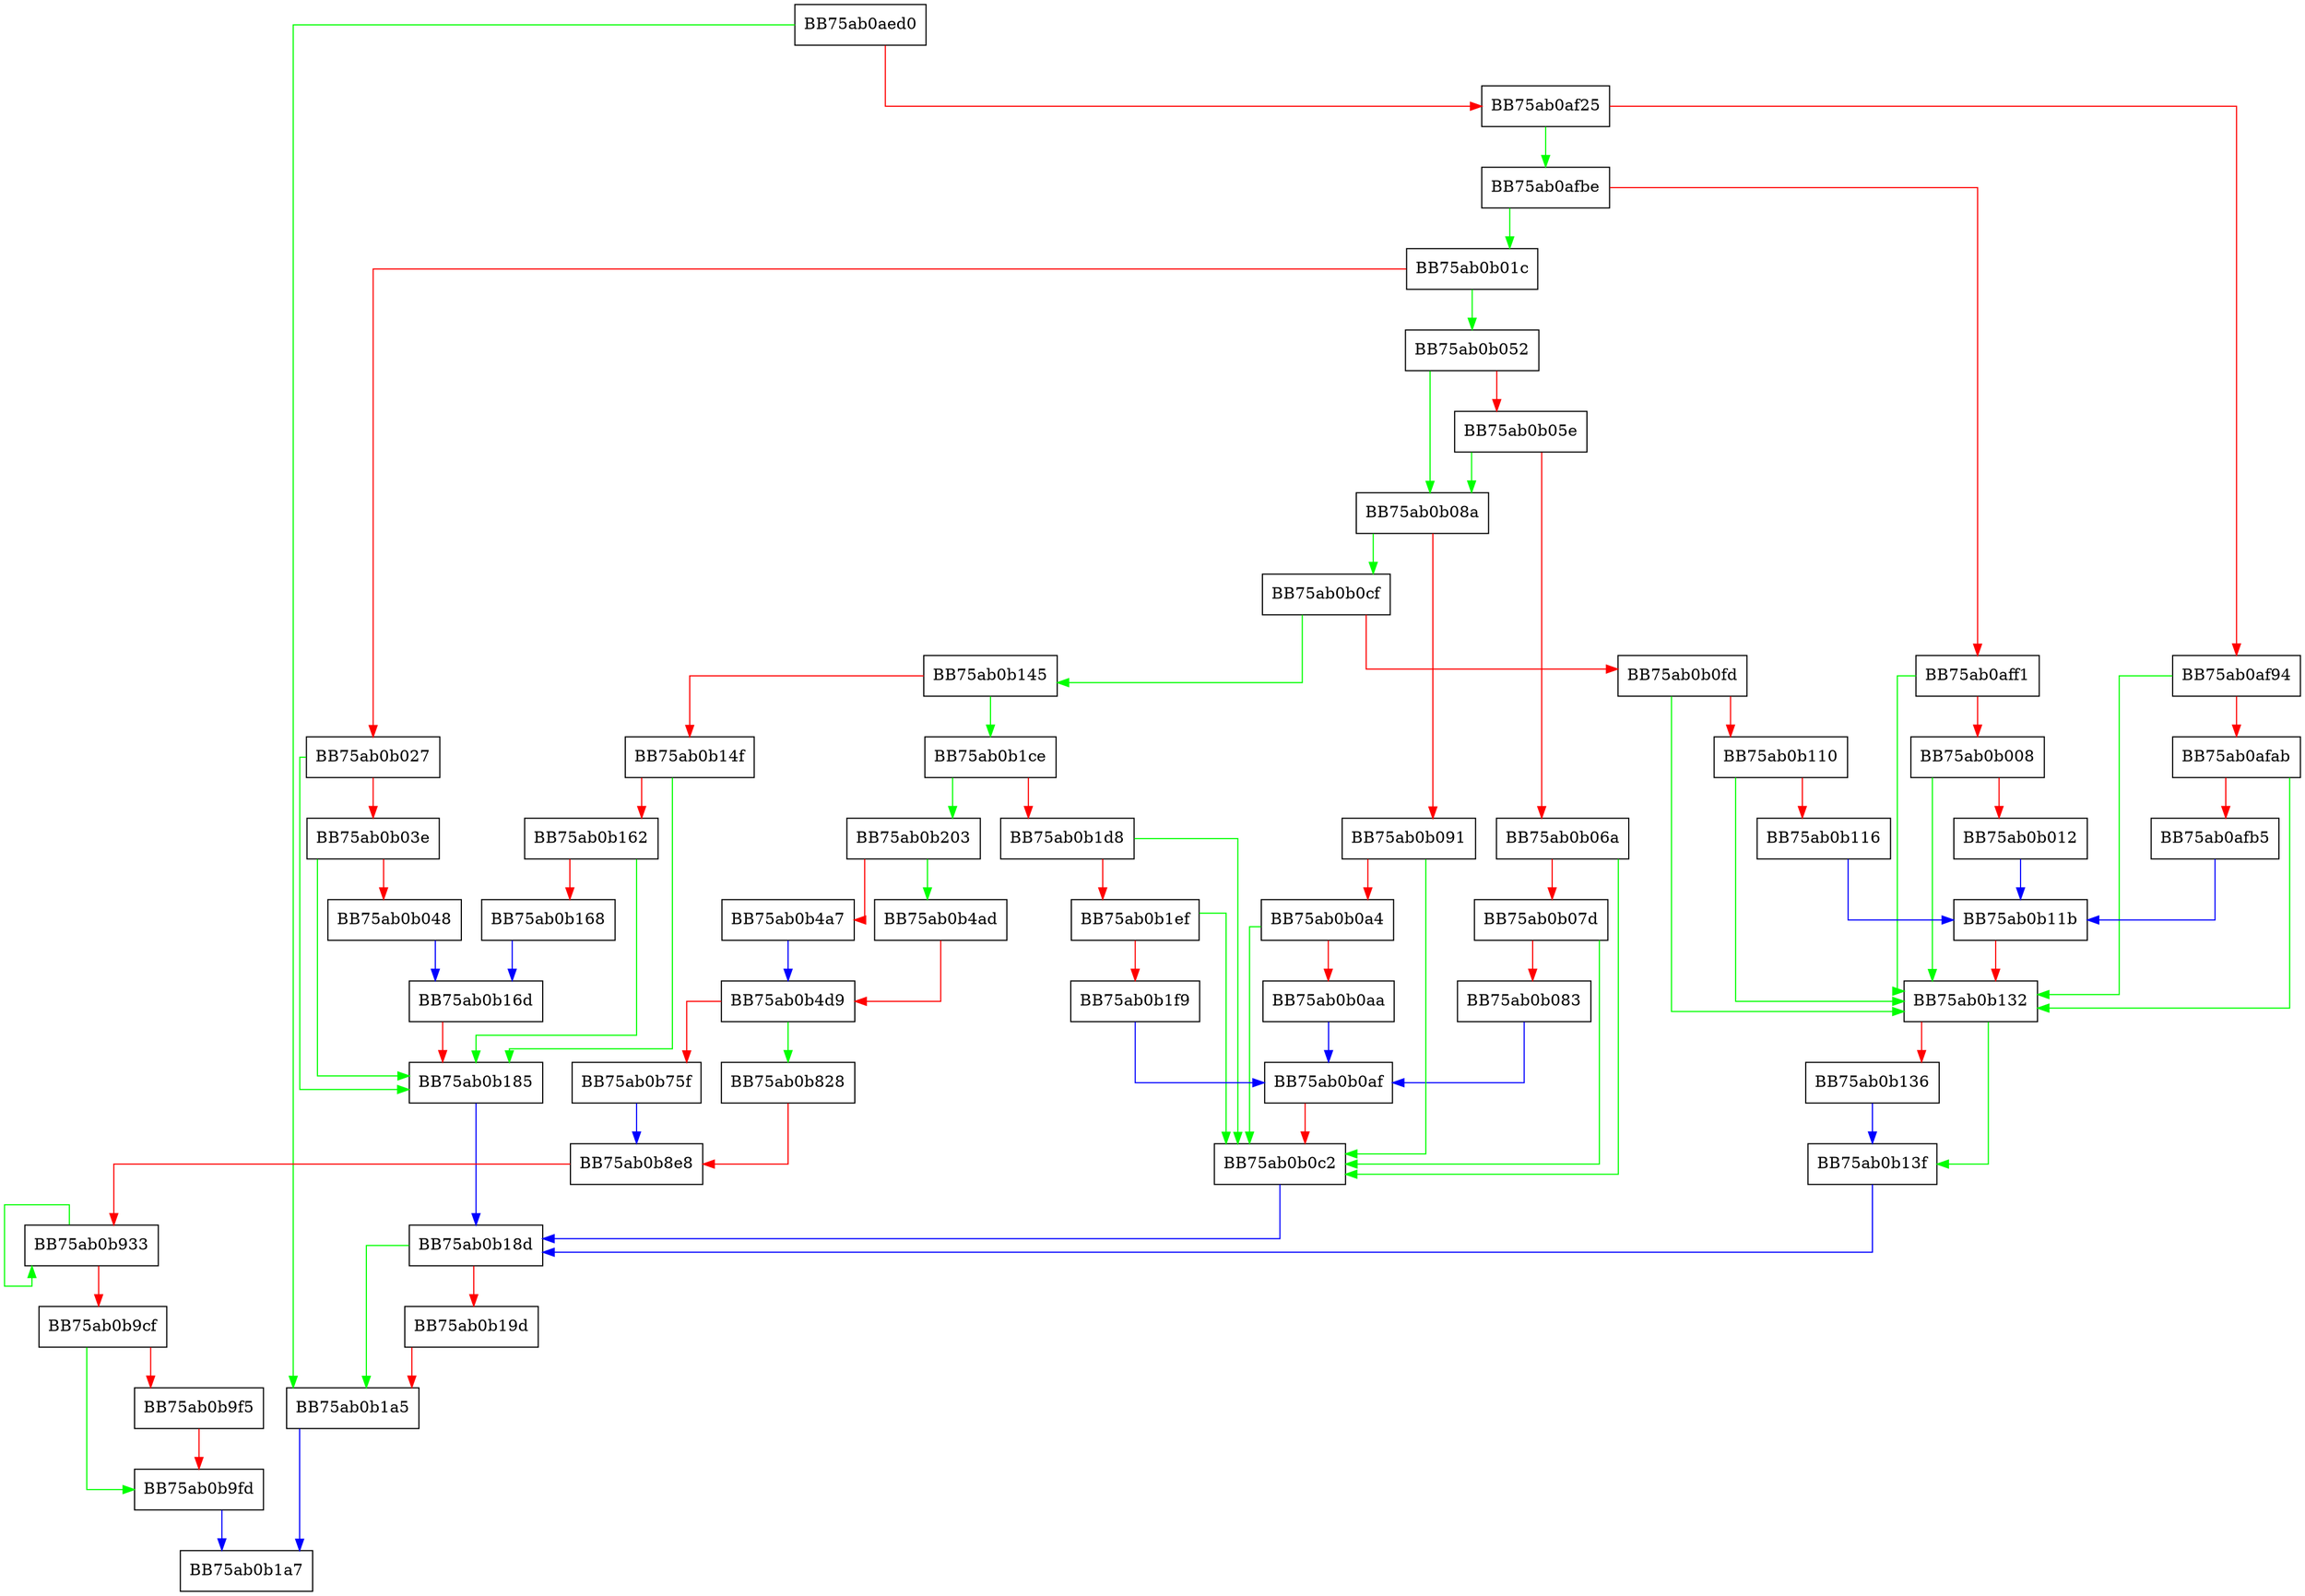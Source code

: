 digraph ReadPEHeaderWorker {
  node [shape="box"];
  graph [splines=ortho];
  BB75ab0aed0 -> BB75ab0b1a5 [color="green"];
  BB75ab0aed0 -> BB75ab0af25 [color="red"];
  BB75ab0af25 -> BB75ab0afbe [color="green"];
  BB75ab0af25 -> BB75ab0af94 [color="red"];
  BB75ab0af94 -> BB75ab0b132 [color="green"];
  BB75ab0af94 -> BB75ab0afab [color="red"];
  BB75ab0afab -> BB75ab0b132 [color="green"];
  BB75ab0afab -> BB75ab0afb5 [color="red"];
  BB75ab0afb5 -> BB75ab0b11b [color="blue"];
  BB75ab0afbe -> BB75ab0b01c [color="green"];
  BB75ab0afbe -> BB75ab0aff1 [color="red"];
  BB75ab0aff1 -> BB75ab0b132 [color="green"];
  BB75ab0aff1 -> BB75ab0b008 [color="red"];
  BB75ab0b008 -> BB75ab0b132 [color="green"];
  BB75ab0b008 -> BB75ab0b012 [color="red"];
  BB75ab0b012 -> BB75ab0b11b [color="blue"];
  BB75ab0b01c -> BB75ab0b052 [color="green"];
  BB75ab0b01c -> BB75ab0b027 [color="red"];
  BB75ab0b027 -> BB75ab0b185 [color="green"];
  BB75ab0b027 -> BB75ab0b03e [color="red"];
  BB75ab0b03e -> BB75ab0b185 [color="green"];
  BB75ab0b03e -> BB75ab0b048 [color="red"];
  BB75ab0b048 -> BB75ab0b16d [color="blue"];
  BB75ab0b052 -> BB75ab0b08a [color="green"];
  BB75ab0b052 -> BB75ab0b05e [color="red"];
  BB75ab0b05e -> BB75ab0b08a [color="green"];
  BB75ab0b05e -> BB75ab0b06a [color="red"];
  BB75ab0b06a -> BB75ab0b0c2 [color="green"];
  BB75ab0b06a -> BB75ab0b07d [color="red"];
  BB75ab0b07d -> BB75ab0b0c2 [color="green"];
  BB75ab0b07d -> BB75ab0b083 [color="red"];
  BB75ab0b083 -> BB75ab0b0af [color="blue"];
  BB75ab0b08a -> BB75ab0b0cf [color="green"];
  BB75ab0b08a -> BB75ab0b091 [color="red"];
  BB75ab0b091 -> BB75ab0b0c2 [color="green"];
  BB75ab0b091 -> BB75ab0b0a4 [color="red"];
  BB75ab0b0a4 -> BB75ab0b0c2 [color="green"];
  BB75ab0b0a4 -> BB75ab0b0aa [color="red"];
  BB75ab0b0aa -> BB75ab0b0af [color="blue"];
  BB75ab0b0af -> BB75ab0b0c2 [color="red"];
  BB75ab0b0c2 -> BB75ab0b18d [color="blue"];
  BB75ab0b0cf -> BB75ab0b145 [color="green"];
  BB75ab0b0cf -> BB75ab0b0fd [color="red"];
  BB75ab0b0fd -> BB75ab0b132 [color="green"];
  BB75ab0b0fd -> BB75ab0b110 [color="red"];
  BB75ab0b110 -> BB75ab0b132 [color="green"];
  BB75ab0b110 -> BB75ab0b116 [color="red"];
  BB75ab0b116 -> BB75ab0b11b [color="blue"];
  BB75ab0b11b -> BB75ab0b132 [color="red"];
  BB75ab0b132 -> BB75ab0b13f [color="green"];
  BB75ab0b132 -> BB75ab0b136 [color="red"];
  BB75ab0b136 -> BB75ab0b13f [color="blue"];
  BB75ab0b13f -> BB75ab0b18d [color="blue"];
  BB75ab0b145 -> BB75ab0b1ce [color="green"];
  BB75ab0b145 -> BB75ab0b14f [color="red"];
  BB75ab0b14f -> BB75ab0b185 [color="green"];
  BB75ab0b14f -> BB75ab0b162 [color="red"];
  BB75ab0b162 -> BB75ab0b185 [color="green"];
  BB75ab0b162 -> BB75ab0b168 [color="red"];
  BB75ab0b168 -> BB75ab0b16d [color="blue"];
  BB75ab0b16d -> BB75ab0b185 [color="red"];
  BB75ab0b185 -> BB75ab0b18d [color="blue"];
  BB75ab0b18d -> BB75ab0b1a5 [color="green"];
  BB75ab0b18d -> BB75ab0b19d [color="red"];
  BB75ab0b19d -> BB75ab0b1a5 [color="red"];
  BB75ab0b1a5 -> BB75ab0b1a7 [color="blue"];
  BB75ab0b1ce -> BB75ab0b203 [color="green"];
  BB75ab0b1ce -> BB75ab0b1d8 [color="red"];
  BB75ab0b1d8 -> BB75ab0b0c2 [color="green"];
  BB75ab0b1d8 -> BB75ab0b1ef [color="red"];
  BB75ab0b1ef -> BB75ab0b0c2 [color="green"];
  BB75ab0b1ef -> BB75ab0b1f9 [color="red"];
  BB75ab0b1f9 -> BB75ab0b0af [color="blue"];
  BB75ab0b203 -> BB75ab0b4ad [color="green"];
  BB75ab0b203 -> BB75ab0b4a7 [color="red"];
  BB75ab0b4a7 -> BB75ab0b4d9 [color="blue"];
  BB75ab0b4ad -> BB75ab0b4d9 [color="red"];
  BB75ab0b4d9 -> BB75ab0b828 [color="green"];
  BB75ab0b4d9 -> BB75ab0b75f [color="red"];
  BB75ab0b75f -> BB75ab0b8e8 [color="blue"];
  BB75ab0b828 -> BB75ab0b8e8 [color="red"];
  BB75ab0b8e8 -> BB75ab0b933 [color="red"];
  BB75ab0b933 -> BB75ab0b933 [color="green"];
  BB75ab0b933 -> BB75ab0b9cf [color="red"];
  BB75ab0b9cf -> BB75ab0b9fd [color="green"];
  BB75ab0b9cf -> BB75ab0b9f5 [color="red"];
  BB75ab0b9f5 -> BB75ab0b9fd [color="red"];
  BB75ab0b9fd -> BB75ab0b1a7 [color="blue"];
}